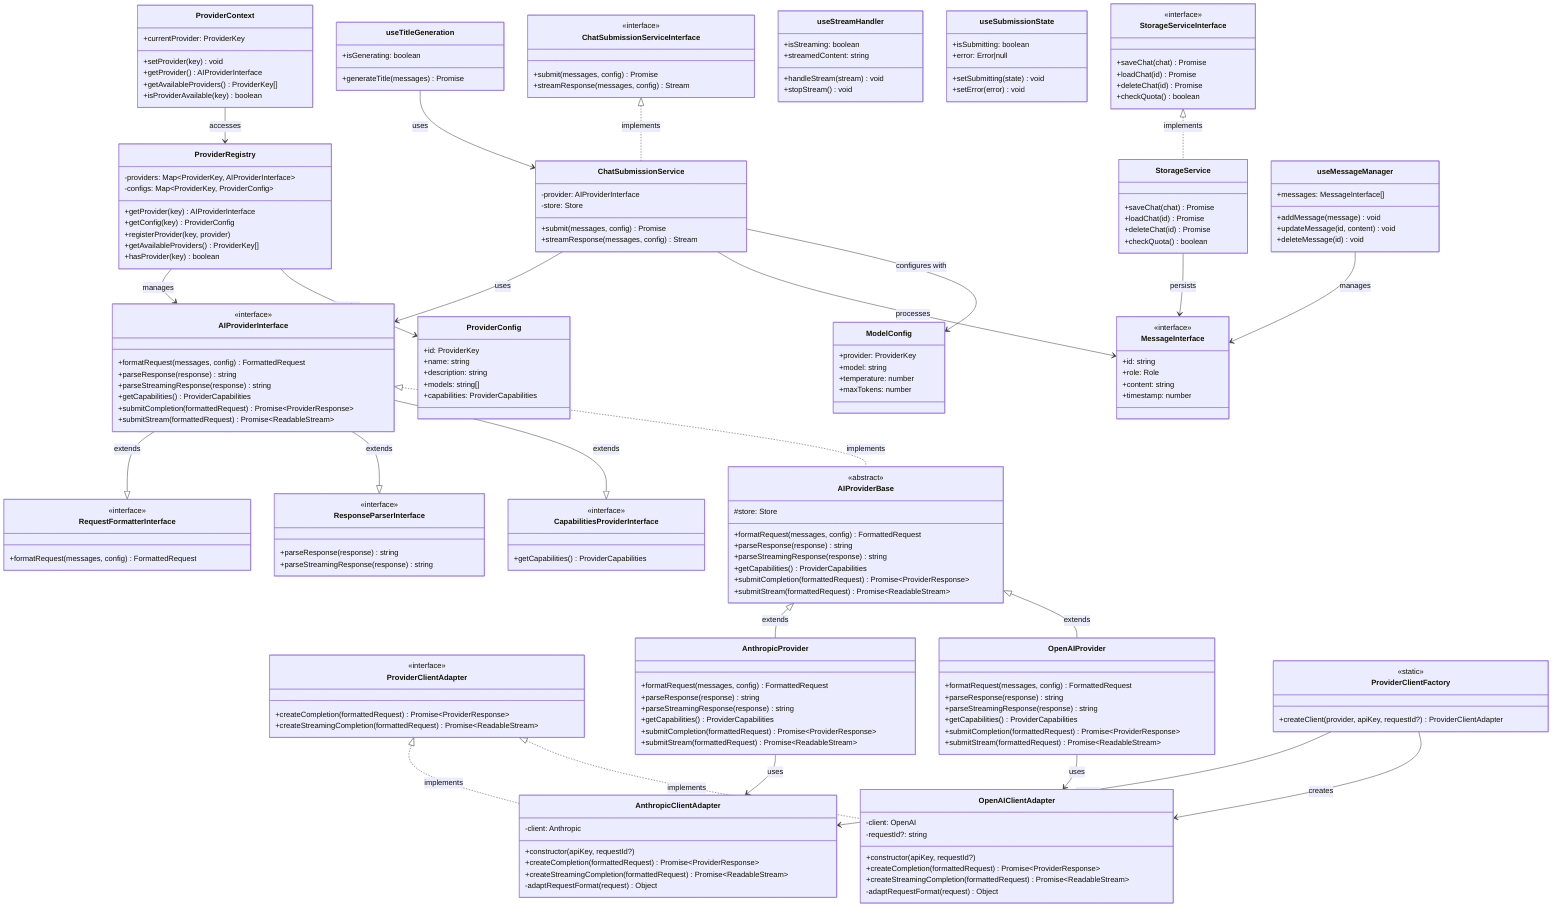 classDiagram
    direction TB

%% Interfaces
    class AIProviderInterface {
        <<interface>>
        +formatRequest(messages, config) FormattedRequest
        +parseResponse(response) string
        +parseStreamingResponse(response) string
        +getCapabilities() ProviderCapabilities
        +submitCompletion(formattedRequest) Promise~ProviderResponse~
        +submitStream(formattedRequest) Promise~ReadableStream~
    }

    class MessageInterface {
        <<interface>>
        +id: string
        +role: Role
        +content: string
        +timestamp: number
    }

    class RequestFormatterInterface {
        <<interface>>
        +formatRequest(messages, config) FormattedRequest
    }

    class ResponseParserInterface {
        <<interface>>
        +parseResponse(response) string
        +parseStreamingResponse(response) string
    }

    class CapabilitiesProviderInterface {
        <<interface>>
        +getCapabilities() ProviderCapabilities
    }

    class ProviderClientAdapter {
        <<interface>>
        +createCompletion(formattedRequest) Promise~ProviderResponse~
        +createStreamingCompletion(formattedRequest) Promise~ReadableStream~
    }

    AIProviderInterface --|> RequestFormatterInterface : extends
    AIProviderInterface --|> ResponseParserInterface : extends
    AIProviderInterface --|> CapabilitiesProviderInterface : extends

%% Base Classes
    class AIProviderBase {
        <<abstract>>
        #store: Store
        +formatRequest(messages, config) FormattedRequest
        +parseResponse(response) string
        +parseStreamingResponse(response) string
        +getCapabilities() ProviderCapabilities
        +submitCompletion(formattedRequest) Promise~ProviderResponse~
        +submitStream(formattedRequest) Promise~ReadableStream~
    }

%% Provider Implementations
    class AnthropicProvider {
        +formatRequest(messages, config) FormattedRequest
        +parseResponse(response) string
        +parseStreamingResponse(response) string
        +getCapabilities() ProviderCapabilities
        +submitCompletion(formattedRequest) Promise~ProviderResponse~
        +submitStream(formattedRequest) Promise~ReadableStream~
    }

    class OpenAIProvider {
        +formatRequest(messages, config) FormattedRequest
        +parseResponse(response) string
        +parseStreamingResponse(response) string
        +getCapabilities() ProviderCapabilities
        +submitCompletion(formattedRequest) Promise~ProviderResponse~
        +submitStream(formattedRequest) Promise~ReadableStream~
    }

%% Client Adapters
    class AnthropicClientAdapter {
        -client: Anthropic
        +constructor(apiKey, requestId?)
        +createCompletion(formattedRequest) Promise~ProviderResponse~
        +createStreamingCompletion(formattedRequest) Promise~ReadableStream~
        -adaptRequestFormat(request) Object
    }

    class OpenAIClientAdapter {
        -client: OpenAI
        -requestId?: string
        +constructor(apiKey, requestId?)
        +createCompletion(formattedRequest) Promise~ProviderResponse~
        +createStreamingCompletion(formattedRequest) Promise~ReadableStream~
        -adaptRequestFormat(request) Object
    }

    class ProviderClientFactory {
        <<static>>
        +createClient(provider, apiKey, requestId?) ProviderClientAdapter
    }

%% Configuration
    class ProviderConfig {
        +id: ProviderKey
        +name: string
        +description: string
        +models: string[]
        +capabilities: ProviderCapabilities
    }

    class ModelConfig {
        +provider: ProviderKey
        +model: string
        +temperature: number
        +maxTokens: number
    }

%% Service Interfaces
    class ChatSubmissionServiceInterface {
        <<interface>>
        +submit(messages, config) Promise
        +streamResponse(messages, config) Stream
    }

    class StorageServiceInterface {
        <<interface>>
        +saveChat(chat) Promise
        +loadChat(id) Promise
        +deleteChat(id) Promise
        +checkQuota() boolean
    }

%% Services
    class ChatSubmissionService {
        -provider: AIProviderInterface
        -store: Store
        +submit(messages, config) Promise
        +streamResponse(messages, config) Stream
    }

    class StorageService {
        +saveChat(chat) Promise
        +loadChat(id) Promise
        +deleteChat(id) Promise
        +checkQuota() boolean
    }

%% Registry
    class ProviderRegistry {
        -providers: Map~ProviderKey, AIProviderInterface~
        -configs: Map~ProviderKey, ProviderConfig~
        +getProvider(key) AIProviderInterface
        +getConfig(key) ProviderConfig
        +registerProvider(key, provider)
        +getAvailableProviders() ProviderKey[]
        +hasProvider(key) boolean
    }

%% Context
    class ProviderContext {
        +currentProvider: ProviderKey
        +setProvider(key) void
        +getProvider() AIProviderInterface
        +getAvailableProviders() ProviderKey[]
        +isProviderAvailable(key) boolean
    }

%% Hooks
    class useMessageManager {
        +messages: MessageInterface[]
        +addMessage(message) void
        +updateMessage(id, content) void
        +deleteMessage(id) void
    }

    class useStreamHandler {
        +isStreaming: boolean
        +streamedContent: string
        +handleStream(stream) void
        +stopStream() void
    }

    class useSubmissionState {
        +isSubmitting: boolean
        +error: Error|null
        +setSubmitting(state) void
        +setError(error) void
    }

    class useTitleGeneration {
        +generateTitle(messages) Promise
        +isGenerating: boolean
    }

%% Relationships
    AIProviderInterface <|.. AIProviderBase : implements
    AIProviderBase <|-- AnthropicProvider : extends
    AIProviderBase <|-- OpenAIProvider : extends

    ProviderClientAdapter <|.. AnthropicClientAdapter : implements
    ProviderClientAdapter <|.. OpenAIClientAdapter : implements
    
    AnthropicProvider --> AnthropicClientAdapter : uses
    OpenAIProvider --> OpenAIClientAdapter : uses
    
    ProviderClientFactory --> AnthropicClientAdapter : creates
    ProviderClientFactory --> OpenAIClientAdapter : creates

    ProviderRegistry --> AIProviderInterface : manages
    ProviderRegistry --> ProviderConfig : contains

    ChatSubmissionService --> AIProviderInterface : uses
    ChatSubmissionService --> MessageInterface : processes
    ChatSubmissionService --> ModelConfig : configures with

    ProviderContext --> ProviderRegistry : accesses

    useTitleGeneration --> ChatSubmissionService : uses
    useMessageManager --> MessageInterface : manages

    StorageService --> MessageInterface : persists

    ChatSubmissionServiceInterface <|.. ChatSubmissionService : implements
    StorageServiceInterface <|.. StorageService : implements